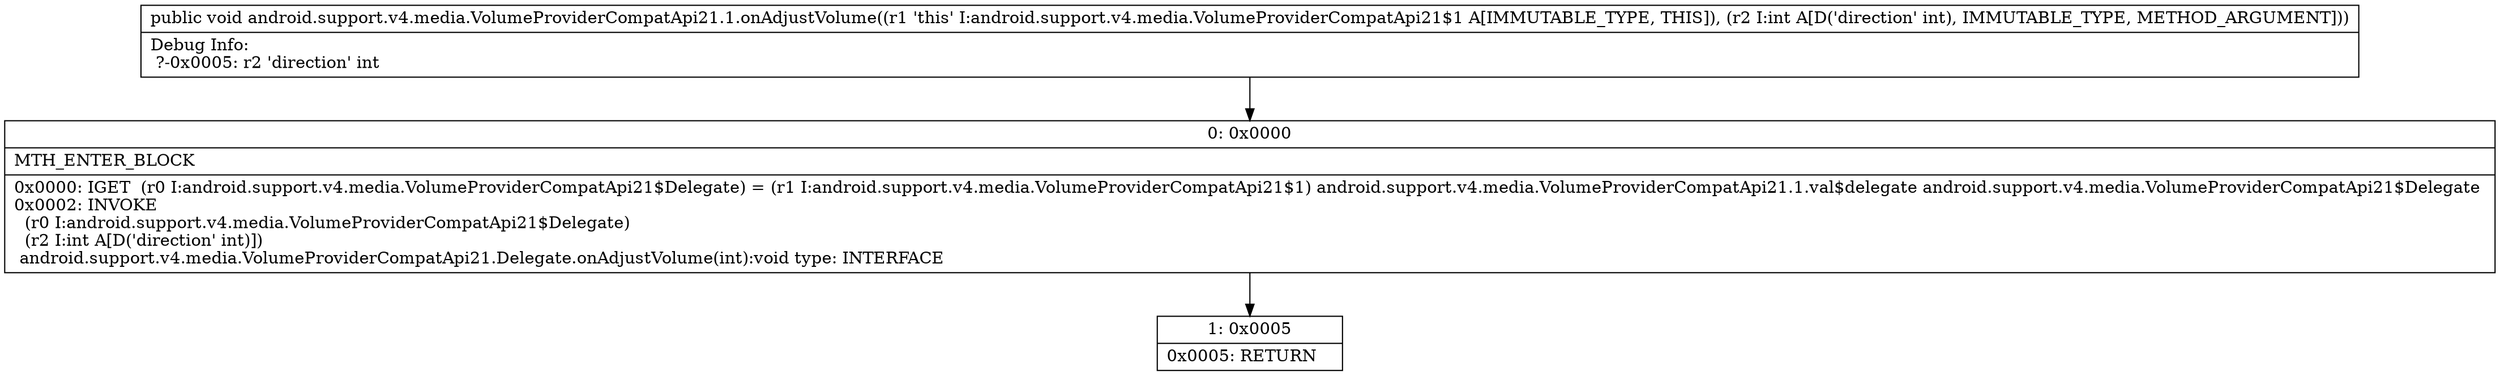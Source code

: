 digraph "CFG forandroid.support.v4.media.VolumeProviderCompatApi21.1.onAdjustVolume(I)V" {
Node_0 [shape=record,label="{0\:\ 0x0000|MTH_ENTER_BLOCK\l|0x0000: IGET  (r0 I:android.support.v4.media.VolumeProviderCompatApi21$Delegate) = (r1 I:android.support.v4.media.VolumeProviderCompatApi21$1) android.support.v4.media.VolumeProviderCompatApi21.1.val$delegate android.support.v4.media.VolumeProviderCompatApi21$Delegate \l0x0002: INVOKE  \l  (r0 I:android.support.v4.media.VolumeProviderCompatApi21$Delegate)\l  (r2 I:int A[D('direction' int)])\l android.support.v4.media.VolumeProviderCompatApi21.Delegate.onAdjustVolume(int):void type: INTERFACE \l}"];
Node_1 [shape=record,label="{1\:\ 0x0005|0x0005: RETURN   \l}"];
MethodNode[shape=record,label="{public void android.support.v4.media.VolumeProviderCompatApi21.1.onAdjustVolume((r1 'this' I:android.support.v4.media.VolumeProviderCompatApi21$1 A[IMMUTABLE_TYPE, THIS]), (r2 I:int A[D('direction' int), IMMUTABLE_TYPE, METHOD_ARGUMENT]))  | Debug Info:\l  ?\-0x0005: r2 'direction' int\l}"];
MethodNode -> Node_0;
Node_0 -> Node_1;
}

